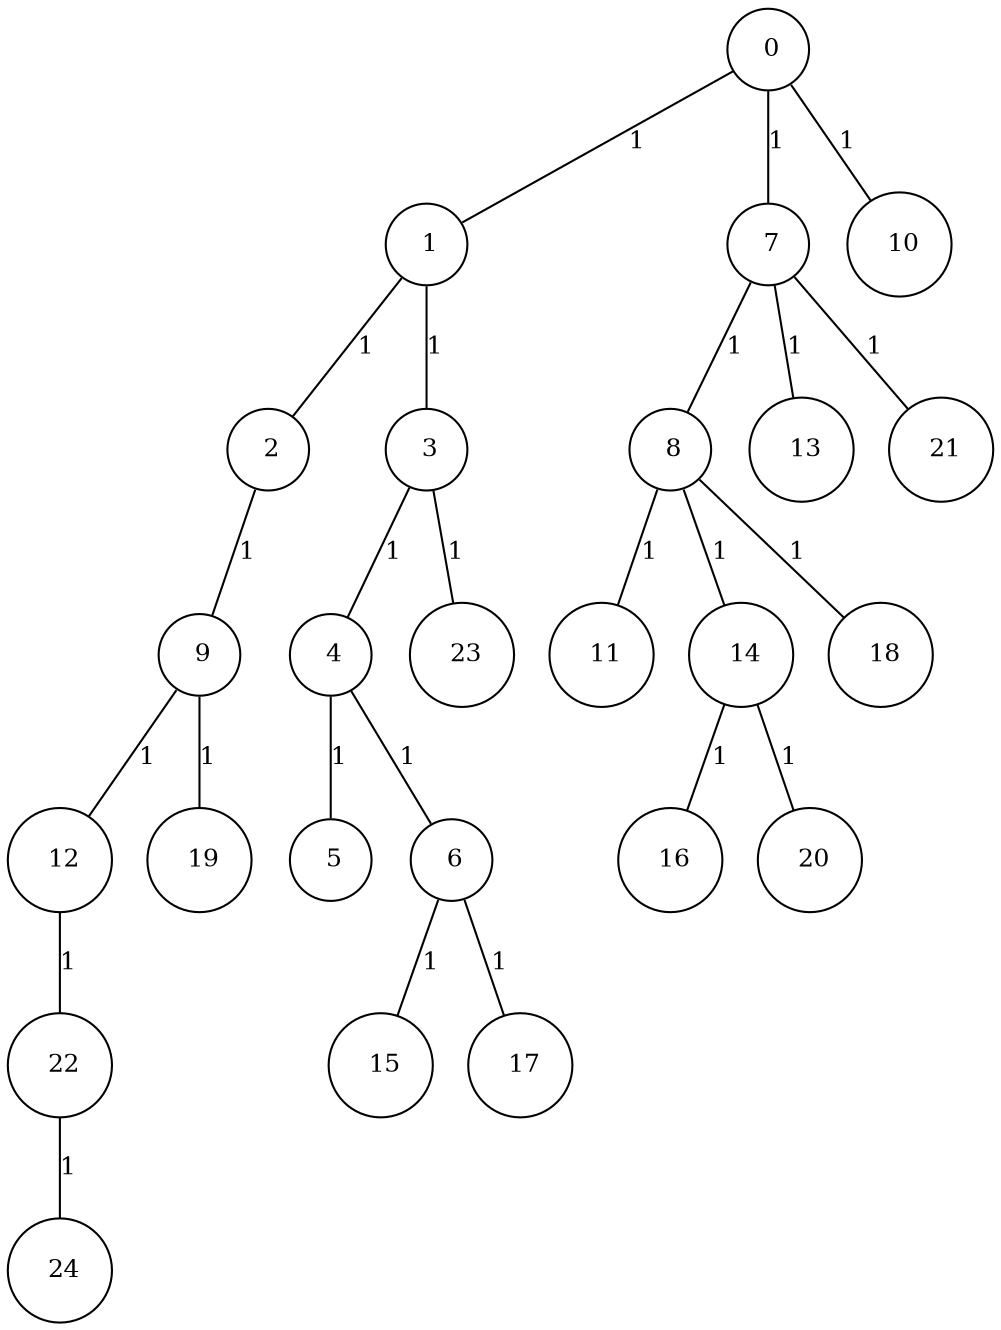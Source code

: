 graph G {
size="8.5,11;"
ratio = "expand;"
fixedsize="true;"
overlap="scale;"
node[shape=circle,width=.12,hight=.12,fontsize=12]
edge[fontsize=12]

0[label=" 0" color=black, pos="2.3672253,0.074754204!"];
1[label=" 1" color=black, pos="1.8838888,0.3102818!"];
2[label=" 2" color=black, pos="1.4622198,2.4658158!"];
3[label=" 3" color=black, pos="0.0054606646,0.32690215!"];
4[label=" 4" color=black, pos="0.37430874,2.7406903!"];
5[label=" 5" color=black, pos="2.5168552,0.97518311!"];
6[label=" 6" color=black, pos="2.674228,2.179569!"];
7[label=" 7" color=black, pos="0.9022392,0.56625681!"];
8[label=" 8" color=black, pos="2.3776356,1.8025943!"];
9[label=" 9" color=black, pos="0.66857827,0.52359793!"];
10[label=" 10" color=black, pos="2.3848939,1.2935425!"];
11[label=" 11" color=black, pos="0.75531759,0.63320601!"];
12[label=" 12" color=black, pos="1.2966871,0.86272557!"];
13[label=" 13" color=black, pos="0.25174456,0.024893366!"];
14[label=" 14" color=black, pos="2.7088053,1.3945406!"];
15[label=" 15" color=black, pos="2.8110033,2.880509!"];
16[label=" 16" color=black, pos="2.6018084,0.45016333!"];
17[label=" 17" color=black, pos="2.7959795,2.4011848!"];
18[label=" 18" color=black, pos="0.96317496,1.5712279!"];
19[label=" 19" color=black, pos="0.31517203,2.8481189!"];
20[label=" 20" color=black, pos="2.5783303,2.4254014!"];
21[label=" 21" color=black, pos="1.5487531,0.75604743!"];
22[label=" 22" color=black, pos="2.6547571,2.8686029!"];
23[label=" 23" color=black, pos="1.1113854,1.6543993!"];
24[label=" 24" color=black, pos="2.4322153,2.9835804!"];
0--1[label="1"]
0--7[label="1"]
0--10[label="1"]
1--2[label="1"]
1--3[label="1"]
2--9[label="1"]
3--4[label="1"]
3--23[label="1"]
4--5[label="1"]
4--6[label="1"]
6--15[label="1"]
6--17[label="1"]
7--8[label="1"]
7--13[label="1"]
7--21[label="1"]
8--11[label="1"]
8--14[label="1"]
8--18[label="1"]
9--12[label="1"]
9--19[label="1"]
12--22[label="1"]
14--16[label="1"]
14--20[label="1"]
22--24[label="1"]

}
